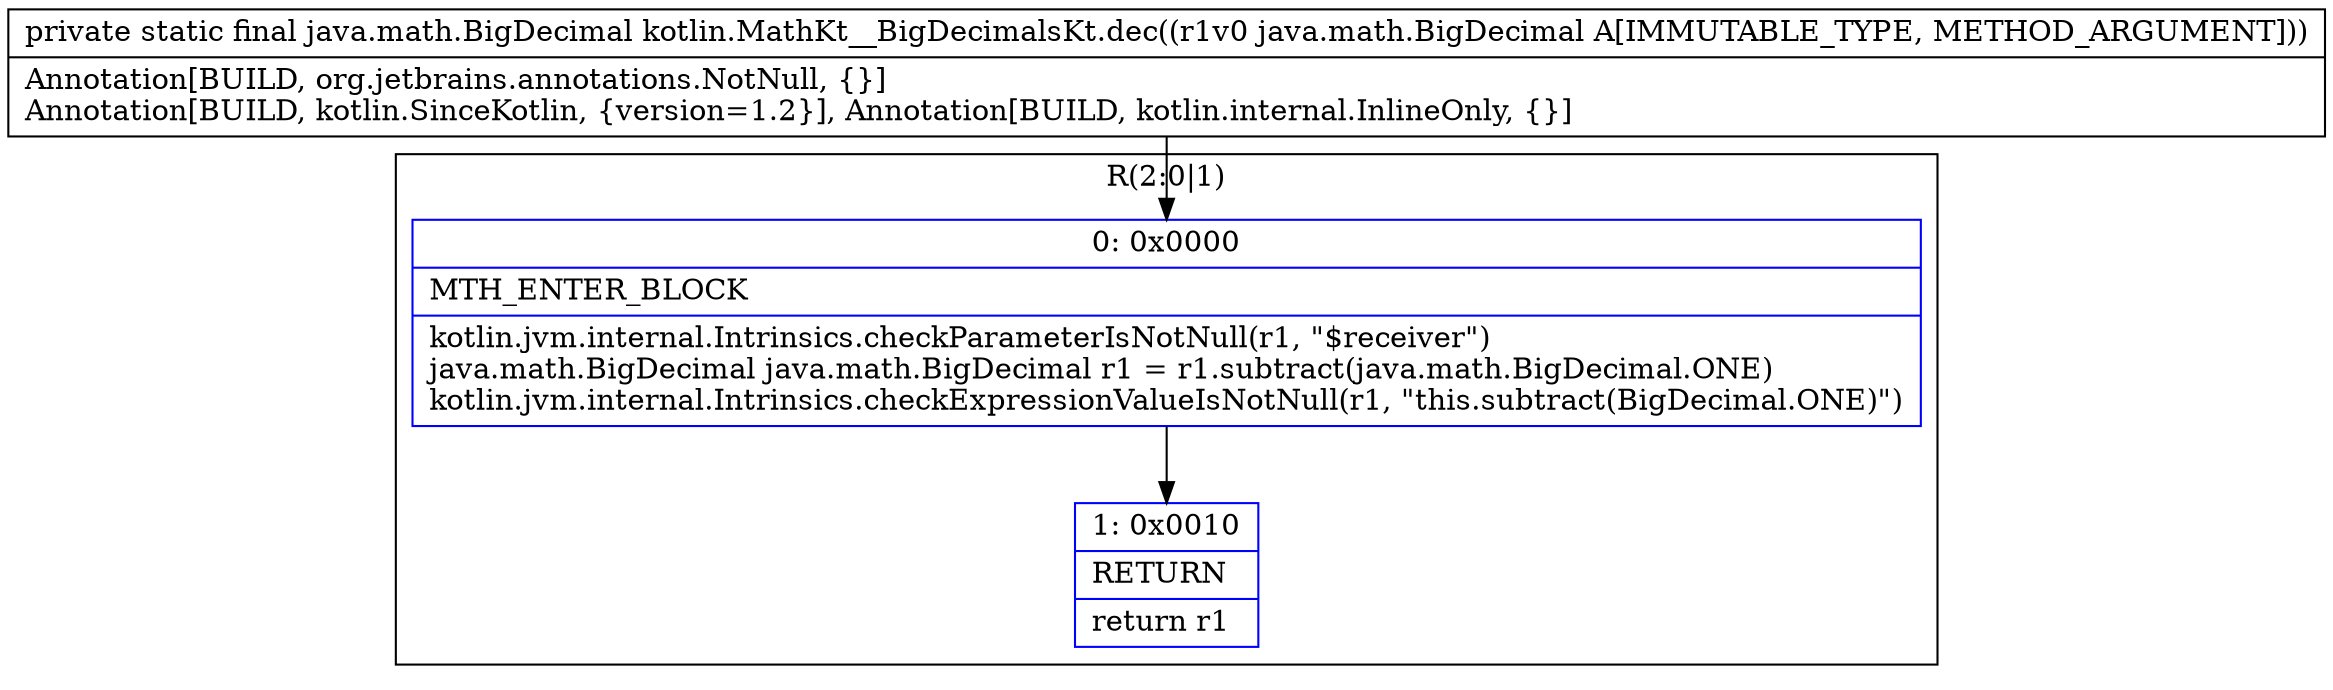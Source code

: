 digraph "CFG forkotlin.MathKt__BigDecimalsKt.dec(Ljava\/math\/BigDecimal;)Ljava\/math\/BigDecimal;" {
subgraph cluster_Region_266360007 {
label = "R(2:0|1)";
node [shape=record,color=blue];
Node_0 [shape=record,label="{0\:\ 0x0000|MTH_ENTER_BLOCK\l|kotlin.jvm.internal.Intrinsics.checkParameterIsNotNull(r1, \"$receiver\")\ljava.math.BigDecimal java.math.BigDecimal r1 = r1.subtract(java.math.BigDecimal.ONE)\lkotlin.jvm.internal.Intrinsics.checkExpressionValueIsNotNull(r1, \"this.subtract(BigDecimal.ONE)\")\l}"];
Node_1 [shape=record,label="{1\:\ 0x0010|RETURN\l|return r1\l}"];
}
MethodNode[shape=record,label="{private static final java.math.BigDecimal kotlin.MathKt__BigDecimalsKt.dec((r1v0 java.math.BigDecimal A[IMMUTABLE_TYPE, METHOD_ARGUMENT]))  | Annotation[BUILD, org.jetbrains.annotations.NotNull, \{\}]\lAnnotation[BUILD, kotlin.SinceKotlin, \{version=1.2\}], Annotation[BUILD, kotlin.internal.InlineOnly, \{\}]\l}"];
MethodNode -> Node_0;
Node_0 -> Node_1;
}

